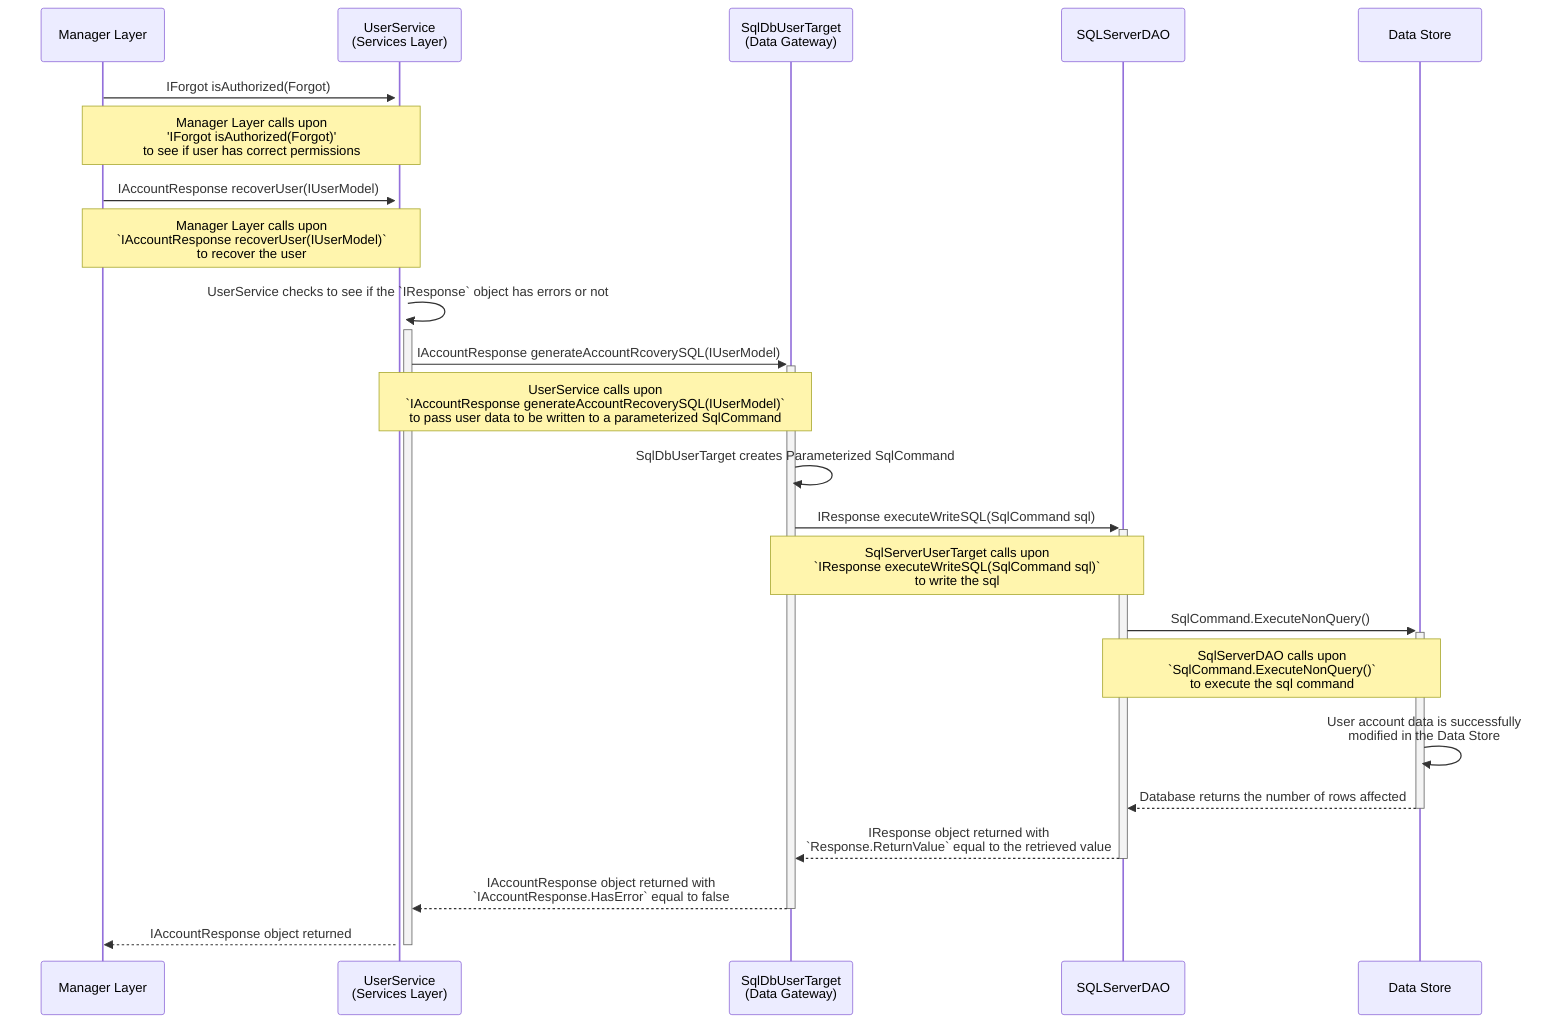 sequenceDiagram

%% See BRD UA-2 for additional context

participant ml as Manager Layer
participant uc as UserService<br>(Services Layer)
participant dg as SqlDbUserTarget<br>(Data Gateway)
participant da as SQLServerDAO
participant ds as Data Store


ml->>+uc: IForgot isAuthorized(Forgot)
    Note over ml,uc: Manager Layer calls upon<br> 'IForgot isAuthorized(Forgot)'<br>to see if user has correct permissions


ml->>+uc: IAccountResponse recoverUser(IUserModel)
    Note over ml,uc: Manager Layer calls upon<br>`IAccountResponse recoverUser(IUserModel)`<br>to recover the user

%% UserService should check/ validate data passed through
uc->>+uc: UserService checks to see if the `IResponse` object has errors or not

    %% Modify the user
    uc->>+dg: IAccountResponse generateAccountRcoverySQL(IUserModel)
    Note over uc,dg: UserService calls upon<br>`IAccountResponse generateAccountRecoverySQL(IUserModel)`<br>to pass user data to be written to a parameterized SqlCommand

    dg->>dg: SqlDbUserTarget creates Parameterized SqlCommand

    dg->>+da: IResponse executeWriteSQL(SqlCommand sql)
    Note over dg,da: SqlServerUserTarget calls upon<br>`IResponse executeWriteSQL(SqlCommand sql)`<br>to write the sql

    da->>+ds: SqlCommand.ExecuteNonQuery()
    Note over da,ds: SqlServerDAO calls upon<br>`SqlCommand.ExecuteNonQuery()`<br>to execute the sql command

    ds->>ds: User account data is successfully<br>modified in the Data Store

    ds-->>-da: Database returns the number of rows affected

    da-->>-dg: IResponse object returned with<br>`Response.ReturnValue` equal to the retrieved value

    dg-->>-uc: IAccountResponse object returned with<br>`IAccountResponse.HasError` equal to false

    uc-->>-ml: IAccountResponse object returned